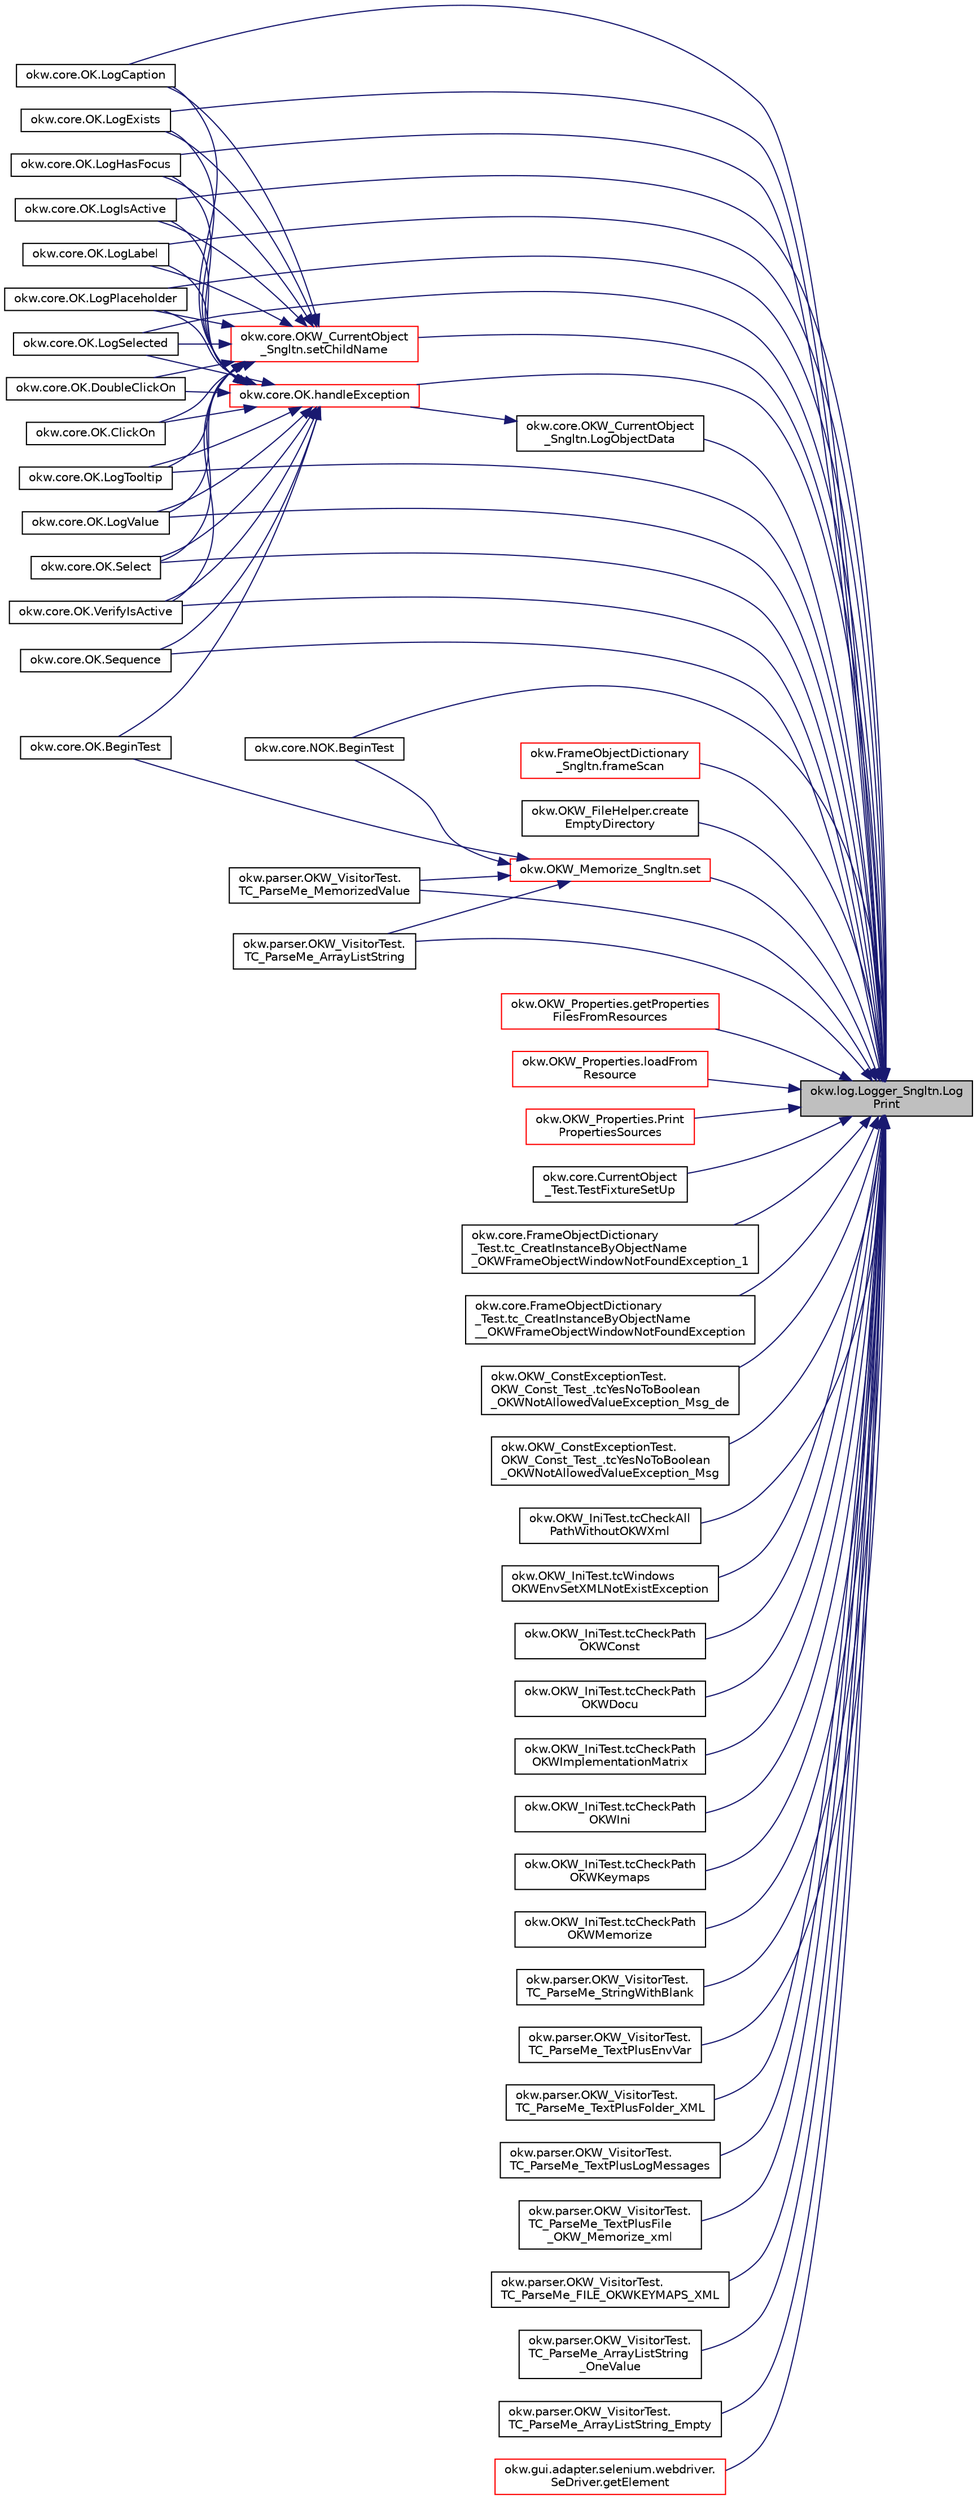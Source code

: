 digraph "okw.log.Logger_Sngltn.LogPrint"
{
 // INTERACTIVE_SVG=YES
 // LATEX_PDF_SIZE
  edge [fontname="Helvetica",fontsize="10",labelfontname="Helvetica",labelfontsize="10"];
  node [fontname="Helvetica",fontsize="10",shape=record];
  rankdir="RL";
  Node975 [label="okw.log.Logger_Sngltn.Log\lPrint",height=0.2,width=0.4,color="black", fillcolor="grey75", style="filled", fontcolor="black",tooltip="LogPrint Function: Prints the values of expressions to the results file."];
  Node975 -> Node976 [dir="back",color="midnightblue",fontsize="10",style="solid",fontname="Helvetica"];
  Node976 [label="okw.core.NOK.BeginTest",height=0.2,width=0.4,color="black", fillcolor="white", style="filled",URL="$classokw_1_1core_1_1_n_o_k.html#a62d1765ea311e440d678cb57ca9dd2c2",tooltip="Markiert den Anfang eines neuen Testfalls."];
  Node975 -> Node977 [dir="back",color="midnightblue",fontsize="10",style="solid",fontname="Helvetica"];
  Node977 [label="okw.core.OK.LogCaption",height=0.2,width=0.4,color="black", fillcolor="white", style="filled",URL="$classokw_1_1core_1_1_o_k.html#a2469f6149bc2c4540c48edd8facbb5c0",tooltip="Gibt die Caption eines GUI-Objektes in den Testergebnissen aus."];
  Node975 -> Node978 [dir="back",color="midnightblue",fontsize="10",style="solid",fontname="Helvetica"];
  Node978 [label="okw.core.OK.LogExists",height=0.2,width=0.4,color="black", fillcolor="white", style="filled",URL="$classokw_1_1core_1_1_o_k.html#ac20bd936e2181f94529469c6fc130238",tooltip="Gibt die Existenz eines GUI-Objektes mit YES/NO in den Testergebnissen aus."];
  Node975 -> Node979 [dir="back",color="midnightblue",fontsize="10",style="solid",fontname="Helvetica"];
  Node979 [label="okw.core.OK.LogHasFocus",height=0.2,width=0.4,color="black", fillcolor="white", style="filled",URL="$classokw_1_1core_1_1_o_k.html#a1b8a5a3d583ffabc0063632ab9d981cf",tooltip="Dokumentiert den Fokus-Status des gegebenen Objekts."];
  Node975 -> Node980 [dir="back",color="midnightblue",fontsize="10",style="solid",fontname="Helvetica"];
  Node980 [label="okw.core.OK.LogIsActive",height=0.2,width=0.4,color="black", fillcolor="white", style="filled",URL="$classokw_1_1core_1_1_o_k.html#ae44a6c32e26a7f93dd5c9f7b5765ee0d",tooltip="Dokumentiert den Status des gegebenen Objekts."];
  Node975 -> Node981 [dir="back",color="midnightblue",fontsize="10",style="solid",fontname="Helvetica"];
  Node981 [label="okw.core.OK.LogLabel",height=0.2,width=0.4,color="black", fillcolor="white", style="filled",URL="$classokw_1_1core_1_1_o_k.html#a5ca2a918fc575095dd00d15e65f1491c",tooltip="Gibt den Wert des Etikette/Label in der Logdatei aus."];
  Node975 -> Node982 [dir="back",color="midnightblue",fontsize="10",style="solid",fontname="Helvetica"];
  Node982 [label="okw.core.OK.LogPlaceholder",height=0.2,width=0.4,color="black", fillcolor="white", style="filled",URL="$classokw_1_1core_1_1_o_k.html#a260d21c87a1d0df97bb442888fc87fcb",tooltip="Gibt den Wert des Platzhalters in der Logdatei aus."];
  Node975 -> Node983 [dir="back",color="midnightblue",fontsize="10",style="solid",fontname="Helvetica"];
  Node983 [label="okw.core.OK.LogSelected",height=0.2,width=0.4,color="black", fillcolor="white", style="filled",URL="$classokw_1_1core_1_1_o_k.html#af480aabf37fd55561892d9effcdaf182",tooltip="Dokumentiert den markierten Text des gegebenen Objekts."];
  Node975 -> Node984 [dir="back",color="midnightblue",fontsize="10",style="solid",fontname="Helvetica"];
  Node984 [label="okw.core.OK.LogTooltip",height=0.2,width=0.4,color="black", fillcolor="white", style="filled",URL="$classokw_1_1core_1_1_o_k.html#a170fa2f1a3bd1fa9f00fc160c48e76c2",tooltip="Dokumentiert die Kurzinfo zu einem Werkzeug des gegebenen Objekts."];
  Node975 -> Node985 [dir="back",color="midnightblue",fontsize="10",style="solid",fontname="Helvetica"];
  Node985 [label="okw.core.OK.LogValue",height=0.2,width=0.4,color="black", fillcolor="white", style="filled",URL="$classokw_1_1core_1_1_o_k.html#ad13df6f48f816f5d075efe045907527d",tooltip="Dokumentiert den Standartwert eines Objekts."];
  Node975 -> Node986 [dir="back",color="midnightblue",fontsize="10",style="solid",fontname="Helvetica"];
  Node986 [label="okw.core.OK.Select",height=0.2,width=0.4,color="black", fillcolor="white", style="filled",URL="$classokw_1_1core_1_1_o_k.html#a7ee0b387364c0c188f94099f14f2da43",tooltip="Auswahl aller Zeilen einer Liste/Tabelle, welche die gegebenen Daten enthalten."];
  Node975 -> Node987 [dir="back",color="midnightblue",fontsize="10",style="solid",fontname="Helvetica"];
  Node987 [label="okw.core.OK.Sequence",height=0.2,width=0.4,color="black", fillcolor="white", style="filled",URL="$classokw_1_1core_1_1_o_k.html#a4ce824499d5b8b9612beff9f5438c6a1",tooltip="Ruft die Sequenz eines Fensters auf."];
  Node975 -> Node988 [dir="back",color="midnightblue",fontsize="10",style="solid",fontname="Helvetica"];
  Node988 [label="okw.core.OK.VerifyIsActive",height=0.2,width=0.4,color="black", fillcolor="white", style="filled",URL="$classokw_1_1core_1_1_o_k.html#a071aec5319238e209cfc6f1434ea13e8",tooltip="copydoc IOKW_State::VerifyHasFocus(String,String)"];
  Node975 -> Node989 [dir="back",color="midnightblue",fontsize="10",style="solid",fontname="Helvetica"];
  Node989 [label="okw.core.OK.handleException",height=0.2,width=0.4,color="red", fillcolor="white", style="filled",URL="$classokw_1_1core_1_1_o_k.html#a5a6db6a457bcb71c893f5d4eb615b2b7",tooltip="Zentrale Exception-Behandlung."];
  Node989 -> Node990 [dir="back",color="midnightblue",fontsize="10",style="solid",fontname="Helvetica"];
  Node990 [label="okw.core.OK.BeginTest",height=0.2,width=0.4,color="black", fillcolor="white", style="filled",URL="$classokw_1_1core_1_1_o_k.html#a594d5a3518a401240bc1868f5883a393",tooltip="Markiert den Anfang eines neuen Testfalls."];
  Node989 -> Node991 [dir="back",color="midnightblue",fontsize="10",style="solid",fontname="Helvetica"];
  Node991 [label="okw.core.OK.ClickOn",height=0.2,width=0.4,color="black", fillcolor="white", style="filled",URL="$classokw_1_1core_1_1_o_k.html#a1a4fcce79cac7386f04495383d2985b3",tooltip="Klickt auf das gegebene Objekt."];
  Node989 -> Node992 [dir="back",color="midnightblue",fontsize="10",style="solid",fontname="Helvetica"];
  Node992 [label="okw.core.OK.DoubleClickOn",height=0.2,width=0.4,color="black", fillcolor="white", style="filled",URL="$classokw_1_1core_1_1_o_k.html#a3e40c302aa78cb83aa1fcfd0dafa24b0",tooltip="Führt ein Doppelklick auf das gegebene GUI-Objekt aus."];
  Node989 -> Node977 [dir="back",color="midnightblue",fontsize="10",style="solid",fontname="Helvetica"];
  Node989 -> Node978 [dir="back",color="midnightblue",fontsize="10",style="solid",fontname="Helvetica"];
  Node989 -> Node979 [dir="back",color="midnightblue",fontsize="10",style="solid",fontname="Helvetica"];
  Node989 -> Node980 [dir="back",color="midnightblue",fontsize="10",style="solid",fontname="Helvetica"];
  Node989 -> Node981 [dir="back",color="midnightblue",fontsize="10",style="solid",fontname="Helvetica"];
  Node989 -> Node982 [dir="back",color="midnightblue",fontsize="10",style="solid",fontname="Helvetica"];
  Node989 -> Node983 [dir="back",color="midnightblue",fontsize="10",style="solid",fontname="Helvetica"];
  Node989 -> Node984 [dir="back",color="midnightblue",fontsize="10",style="solid",fontname="Helvetica"];
  Node989 -> Node985 [dir="back",color="midnightblue",fontsize="10",style="solid",fontname="Helvetica"];
  Node989 -> Node986 [dir="back",color="midnightblue",fontsize="10",style="solid",fontname="Helvetica"];
  Node989 -> Node987 [dir="back",color="midnightblue",fontsize="10",style="solid",fontname="Helvetica"];
  Node989 -> Node988 [dir="back",color="midnightblue",fontsize="10",style="solid",fontname="Helvetica"];
  Node975 -> Node1043 [dir="back",color="midnightblue",fontsize="10",style="solid",fontname="Helvetica"];
  Node1043 [label="okw.core.OKW_CurrentObject\l_Sngltn.LogObjectData",height=0.2,width=0.4,color="black", fillcolor="white", style="filled",URL="$classokw_1_1core_1_1_o_k_w___current_object___sngltn.html#a01b48f2c86a2f91909143ee9063dfd86",tooltip="Methode gibt alle wichtigen Informationen zum aktuellen Objekt aus."];
  Node1043 -> Node989 [dir="back",color="midnightblue",fontsize="10",style="solid",fontname="Helvetica"];
  Node975 -> Node1044 [dir="back",color="midnightblue",fontsize="10",style="solid",fontname="Helvetica"];
  Node1044 [label="okw.core.OKW_CurrentObject\l_Sngltn.setChildName",height=0.2,width=0.4,color="red", fillcolor="white", style="filled",URL="$classokw_1_1core_1_1_o_k_w___current_object___sngltn.html#a461fa1ff29f4bc4a9798707ea7b71849",tooltip="Setzt das Kindobjekt."];
  Node1044 -> Node991 [dir="back",color="midnightblue",fontsize="10",style="solid",fontname="Helvetica"];
  Node1044 -> Node992 [dir="back",color="midnightblue",fontsize="10",style="solid",fontname="Helvetica"];
  Node1044 -> Node977 [dir="back",color="midnightblue",fontsize="10",style="solid",fontname="Helvetica"];
  Node1044 -> Node978 [dir="back",color="midnightblue",fontsize="10",style="solid",fontname="Helvetica"];
  Node1044 -> Node979 [dir="back",color="midnightblue",fontsize="10",style="solid",fontname="Helvetica"];
  Node1044 -> Node980 [dir="back",color="midnightblue",fontsize="10",style="solid",fontname="Helvetica"];
  Node1044 -> Node981 [dir="back",color="midnightblue",fontsize="10",style="solid",fontname="Helvetica"];
  Node1044 -> Node982 [dir="back",color="midnightblue",fontsize="10",style="solid",fontname="Helvetica"];
  Node1044 -> Node983 [dir="back",color="midnightblue",fontsize="10",style="solid",fontname="Helvetica"];
  Node1044 -> Node984 [dir="back",color="midnightblue",fontsize="10",style="solid",fontname="Helvetica"];
  Node1044 -> Node985 [dir="back",color="midnightblue",fontsize="10",style="solid",fontname="Helvetica"];
  Node1044 -> Node986 [dir="back",color="midnightblue",fontsize="10",style="solid",fontname="Helvetica"];
  Node1044 -> Node988 [dir="back",color="midnightblue",fontsize="10",style="solid",fontname="Helvetica"];
  Node975 -> Node1048 [dir="back",color="midnightblue",fontsize="10",style="solid",fontname="Helvetica"];
  Node1048 [label="okw.FrameObjectDictionary\l_Sngltn.frameScan",height=0.2,width=0.4,color="red", fillcolor="white", style="filled",URL="$classokw_1_1_frame_object_dictionary___sngltn.html#a1710d54e13c9ce591277209c898eec98",tooltip="Liefert die Instanz der Klasse."];
  Node975 -> Node1050 [dir="back",color="midnightblue",fontsize="10",style="solid",fontname="Helvetica"];
  Node1050 [label="okw.OKW_FileHelper.create\lEmptyDirectory",height=0.2,width=0.4,color="black", fillcolor="white", style="filled",URL="$classokw_1_1_o_k_w___file_helper.html#a3f1e666538681aaa975fde389b707ee7",tooltip=" "];
  Node975 -> Node1051 [dir="back",color="midnightblue",fontsize="10",style="solid",fontname="Helvetica"];
  Node1051 [label="okw.OKW_Memorize_Sngltn.set",height=0.2,width=0.4,color="red", fillcolor="white", style="filled",URL="$classokw_1_1_o_k_w___memorize___sngltn.html#a77acdbf6b56b381439a16f96b54e6fbd",tooltip="Setzt/Merkt sich das MemKey/Value-Paar."];
  Node1051 -> Node976 [dir="back",color="midnightblue",fontsize="10",style="solid",fontname="Helvetica"];
  Node1051 -> Node990 [dir="back",color="midnightblue",fontsize="10",style="solid",fontname="Helvetica"];
  Node1051 -> Node1080 [dir="back",color="midnightblue",fontsize="10",style="solid",fontname="Helvetica"];
  Node1080 [label="okw.parser.OKW_VisitorTest.\lTC_ParseMe_MemorizedValue",height=0.2,width=0.4,color="black", fillcolor="white", style="filled",URL="$classokw_1_1parser_1_1_o_k_w___visitor_test.html#a0859a9809c4c66da88c95311e732fa7a",tooltip="Prüft das lesen eines gemerkten Wertes."];
  Node1051 -> Node1081 [dir="back",color="midnightblue",fontsize="10",style="solid",fontname="Helvetica"];
  Node1081 [label="okw.parser.OKW_VisitorTest.\lTC_ParseMe_ArrayListString",height=0.2,width=0.4,color="black", fillcolor="white", style="filled",URL="$classokw_1_1parser_1_1_o_k_w___visitor_test.html#a7480c7ffa9758fe572d0187c84a1ef86",tooltip="Testziel: OKW-Variable File_OKWConst_xml auslesen."];
  Node975 -> Node1084 [dir="back",color="midnightblue",fontsize="10",style="solid",fontname="Helvetica"];
  Node1084 [label="okw.OKW_Properties.getProperties\lFilesFromResources",height=0.2,width=0.4,color="red", fillcolor="white", style="filled",URL="$classokw_1_1_o_k_w___properties.html#ac4b7b1ed4cbd9340dfe426d85dee6d9a",tooltip="Erstellt eine Liste der Properties -Date."];
  Node975 -> Node1086 [dir="back",color="midnightblue",fontsize="10",style="solid",fontname="Helvetica"];
  Node1086 [label="okw.OKW_Properties.loadFrom\lResource",height=0.2,width=0.4,color="red", fillcolor="white", style="filled",URL="$classokw_1_1_o_k_w___properties.html#a71802fdc0a4666c9b93e4e3e4c2b66d7",tooltip="Lädt die Liste OKW_Properties.ResoursesProperties hinzufügen."];
  Node975 -> Node1090 [dir="back",color="midnightblue",fontsize="10",style="solid",fontname="Helvetica"];
  Node1090 [label="okw.OKW_Properties.Print\lPropertiesSources",height=0.2,width=0.4,color="red", fillcolor="white", style="filled",URL="$classokw_1_1_o_k_w___properties.html#a0d96699d0da3d5db7e742b78e7a33b8f",tooltip="Druckt die Gefundenen Propertie Quellen."];
  Node975 -> Node1091 [dir="back",color="midnightblue",fontsize="10",style="solid",fontname="Helvetica"];
  Node1091 [label="okw.core.CurrentObject\l_Test.TestFixtureSetUp",height=0.2,width=0.4,color="black", fillcolor="white", style="filled",URL="$classokw_1_1core_1_1_current_object___test.html#a1acf13811dcb4ea83b56a78c2b2908cb",tooltip="Ziel des TestFixturesetup: Startbedingung für alle Testfälle herstellen."];
  Node975 -> Node1092 [dir="back",color="midnightblue",fontsize="10",style="solid",fontname="Helvetica"];
  Node1092 [label="okw.core.FrameObjectDictionary\l_Test.tc_CreatInstanceByObjectName\l_OKWFrameObjectWindowNotFoundException_1",height=0.2,width=0.4,color="black", fillcolor="white", style="filled",URL="$classokw_1_1core_1_1_frame_object_dictionary___test.html#a4a2afaa9b743c18259b1145ba4d7250a",tooltip="Prüft ob eine OKWFrameObjectWindowNotFoundException ausgelöst wird, wenn das Fensterobjekt nicht exis..."];
  Node975 -> Node1093 [dir="back",color="midnightblue",fontsize="10",style="solid",fontname="Helvetica"];
  Node1093 [label="okw.core.FrameObjectDictionary\l_Test.tc_CreatInstanceByObjectName\l__OKWFrameObjectWindowNotFoundException",height=0.2,width=0.4,color="black", fillcolor="white", style="filled",URL="$classokw_1_1core_1_1_frame_object_dictionary___test.html#a143dfd109b0d1696479ca1e65b729df9",tooltip="Prüft ob eine OKWFrameObjectWindowNotFoundException ausgelöst wird, wenn das Fensterobjekt nicht exis..."];
  Node975 -> Node1094 [dir="back",color="midnightblue",fontsize="10",style="solid",fontname="Helvetica"];
  Node1094 [label="okw.OKW_ConstExceptionTest.\lOKW_Const_Test_.tcYesNoToBoolean\l_OKWNotAllowedValueException_Msg_de",height=0.2,width=0.4,color="black", fillcolor="white", style="filled",URL="$classokw_1_1_o_k_w___const_exception_test_1_1_o_k_w___const___test__.html#aca18f53eeab69ee0749d2d3cc3cf8f24",tooltip="Prüft ob ein Tippfehler eine OKWNotAllowedValueException-Exception auslöst."];
  Node975 -> Node1095 [dir="back",color="midnightblue",fontsize="10",style="solid",fontname="Helvetica"];
  Node1095 [label="okw.OKW_ConstExceptionTest.\lOKW_Const_Test_.tcYesNoToBoolean\l_OKWNotAllowedValueException_Msg",height=0.2,width=0.4,color="black", fillcolor="white", style="filled",URL="$classokw_1_1_o_k_w___const_exception_test_1_1_o_k_w___const___test__.html#a9352b8a0286f776b5985cadb02abc7ef",tooltip="Prüft ob ein Tippfehler eine OKWNotAllowedValueException-Exception auslöst."];
  Node975 -> Node1096 [dir="back",color="midnightblue",fontsize="10",style="solid",fontname="Helvetica"];
  Node1096 [label="okw.OKW_IniTest.tcCheckAll\lPathWithoutOKWXml",height=0.2,width=0.4,color="black", fillcolor="white", style="filled",URL="$classokw_1_1_o_k_w___ini_test.html#af5b3adad4bba9822c7cde18d523ee4eb",tooltip="Umgebungsvariable ist gesetzt."];
  Node975 -> Node1097 [dir="back",color="midnightblue",fontsize="10",style="solid",fontname="Helvetica"];
  Node1097 [label="okw.OKW_IniTest.tcWindows\lOKWEnvSetXMLNotExistException",height=0.2,width=0.4,color="black", fillcolor="white", style="filled",URL="$classokw_1_1_o_k_w___ini_test.html#aa6eac36c55edab60f633936addb314ee",tooltip="Umgebungsvariable ist gesetzt, OKW_Ini_Sngltn.XML existiert jedoch nicht im Verzeichniss."];
  Node975 -> Node1098 [dir="back",color="midnightblue",fontsize="10",style="solid",fontname="Helvetica"];
  Node1098 [label="okw.OKW_IniTest.tcCheckPath\lOKWConst",height=0.2,width=0.4,color="black", fillcolor="white", style="filled",URL="$classokw_1_1_o_k_w___ini_test.html#a94864edf5afc8a210900e2ce1e515910",tooltip="Umgebungsvariable ist gesetzt."];
  Node975 -> Node1099 [dir="back",color="midnightblue",fontsize="10",style="solid",fontname="Helvetica"];
  Node1099 [label="okw.OKW_IniTest.tcCheckPath\lOKWDocu",height=0.2,width=0.4,color="black", fillcolor="white", style="filled",URL="$classokw_1_1_o_k_w___ini_test.html#a1609e41950107971b1e576866fc0d284",tooltip="Umgebungsvariable ist gesetzt."];
  Node975 -> Node1100 [dir="back",color="midnightblue",fontsize="10",style="solid",fontname="Helvetica"];
  Node1100 [label="okw.OKW_IniTest.tcCheckPath\lOKWImplementationMatrix",height=0.2,width=0.4,color="black", fillcolor="white", style="filled",URL="$classokw_1_1_o_k_w___ini_test.html#adca5a778964aac1952e3d611602f8997",tooltip="Umgebungsvariable ist gesetzt."];
  Node975 -> Node1101 [dir="back",color="midnightblue",fontsize="10",style="solid",fontname="Helvetica"];
  Node1101 [label="okw.OKW_IniTest.tcCheckPath\lOKWIni",height=0.2,width=0.4,color="black", fillcolor="white", style="filled",URL="$classokw_1_1_o_k_w___ini_test.html#a74cd3617ab480400b8ddec404d77e8e4",tooltip="Umgebungsvariable ist gesetzt."];
  Node975 -> Node1102 [dir="back",color="midnightblue",fontsize="10",style="solid",fontname="Helvetica"];
  Node1102 [label="okw.OKW_IniTest.tcCheckPath\lOKWKeymaps",height=0.2,width=0.4,color="black", fillcolor="white", style="filled",URL="$classokw_1_1_o_k_w___ini_test.html#a5d3178c5df8193a46d17c8a13eecab40",tooltip="Umgebungsvariable ist gesetzt."];
  Node975 -> Node1103 [dir="back",color="midnightblue",fontsize="10",style="solid",fontname="Helvetica"];
  Node1103 [label="okw.OKW_IniTest.tcCheckPath\lOKWMemorize",height=0.2,width=0.4,color="black", fillcolor="white", style="filled",URL="$classokw_1_1_o_k_w___ini_test.html#a17216d45a29aecc184963eb2c94682aa",tooltip="Umgebungsvariable ist gesetzt."];
  Node975 -> Node1080 [dir="back",color="midnightblue",fontsize="10",style="solid",fontname="Helvetica"];
  Node975 -> Node1104 [dir="back",color="midnightblue",fontsize="10",style="solid",fontname="Helvetica"];
  Node1104 [label="okw.parser.OKW_VisitorTest.\lTC_ParseMe_StringWithBlank",height=0.2,width=0.4,color="black", fillcolor="white", style="filled",URL="$classokw_1_1parser_1_1_o_k_w___visitor_test.html#a34367df494773831ac61cce4eecf2644",tooltip="Prüft, ob ein leerer String verarbeitet wird."];
  Node975 -> Node1105 [dir="back",color="midnightblue",fontsize="10",style="solid",fontname="Helvetica"];
  Node1105 [label="okw.parser.OKW_VisitorTest.\lTC_ParseMe_TextPlusEnvVar",height=0.2,width=0.4,color="black", fillcolor="white", style="filled",URL="$classokw_1_1parser_1_1_o_k_w___visitor_test.html#acaf244b0afd90c3ea823d949fab938e9",tooltip=" "];
  Node975 -> Node1106 [dir="back",color="midnightblue",fontsize="10",style="solid",fontname="Helvetica"];
  Node1106 [label="okw.parser.OKW_VisitorTest.\lTC_ParseMe_TextPlusFolder_XML",height=0.2,width=0.4,color="black", fillcolor="white", style="filled",URL="$classokw_1_1parser_1_1_o_k_w___visitor_test.html#a4e7cfeee880d56c8bc0d7045c3570932",tooltip="Testziel: OKW-Variable PathXML auslesen."];
  Node975 -> Node1107 [dir="back",color="midnightblue",fontsize="10",style="solid",fontname="Helvetica"];
  Node1107 [label="okw.parser.OKW_VisitorTest.\lTC_ParseMe_TextPlusLogMessages",height=0.2,width=0.4,color="black", fillcolor="white", style="filled",URL="$classokw_1_1parser_1_1_o_k_w___visitor_test.html#a16b2c130c2c51ef9690349fe4f150984",tooltip="Testziel: OKW-Variable PathRoot auslesen."];
  Node975 -> Node1108 [dir="back",color="midnightblue",fontsize="10",style="solid",fontname="Helvetica"];
  Node1108 [label="okw.parser.OKW_VisitorTest.\lTC_ParseMe_TextPlusFile\l_OKW_Memorize_xml",height=0.2,width=0.4,color="black", fillcolor="white", style="filled",URL="$classokw_1_1parser_1_1_o_k_w___visitor_test.html#ab9150084a1e08ee8cc8cff6b72dccc7f",tooltip="Testziel: OKW-Variable File_OKWMemorize_xml auslesen."];
  Node975 -> Node1109 [dir="back",color="midnightblue",fontsize="10",style="solid",fontname="Helvetica"];
  Node1109 [label="okw.parser.OKW_VisitorTest.\lTC_ParseMe_FILE_OKWKEYMAPS_XML",height=0.2,width=0.4,color="black", fillcolor="white", style="filled",URL="$classokw_1_1parser_1_1_o_k_w___visitor_test.html#af36205d7d29ebe3811638506e402f0a5",tooltip="Testziel: OKW-Variable File_okwkeymaps_xml auslesen."];
  Node975 -> Node1081 [dir="back",color="midnightblue",fontsize="10",style="solid",fontname="Helvetica"];
  Node975 -> Node1110 [dir="back",color="midnightblue",fontsize="10",style="solid",fontname="Helvetica"];
  Node1110 [label="okw.parser.OKW_VisitorTest.\lTC_ParseMe_ArrayListString\l_OneValue",height=0.2,width=0.4,color="black", fillcolor="white", style="filled",URL="$classokw_1_1parser_1_1_o_k_w___visitor_test.html#ad99a3cdb38d12e26a6924c282c04d263",tooltip="Testziel: OKW-Variable File_OKWConst_xml auslesen."];
  Node975 -> Node1111 [dir="back",color="midnightblue",fontsize="10",style="solid",fontname="Helvetica"];
  Node1111 [label="okw.parser.OKW_VisitorTest.\lTC_ParseMe_ArrayListString_Empty",height=0.2,width=0.4,color="black", fillcolor="white", style="filled",URL="$classokw_1_1parser_1_1_o_k_w___visitor_test.html#a6c0e9a16fb4e684687350cf5f29f6586",tooltip="Testziel: OKW-Variable File_OKWConst_xml auslesen."];
  Node975 -> Node1112 [dir="back",color="midnightblue",fontsize="10",style="solid",fontname="Helvetica"];
  Node1112 [label="okw.gui.adapter.selenium.webdriver.\lSeDriver.getElement",height=0.2,width=0.4,color="red", fillcolor="white", style="filled",URL="$classokw_1_1gui_1_1adapter_1_1selenium_1_1webdriver_1_1_se_driver.html#a65a8400867355574525aa356a53d3ccf",tooltip="Ermittelt das Webelement mit der gegebenen frameID und dem gegebenen Locator."];
}
